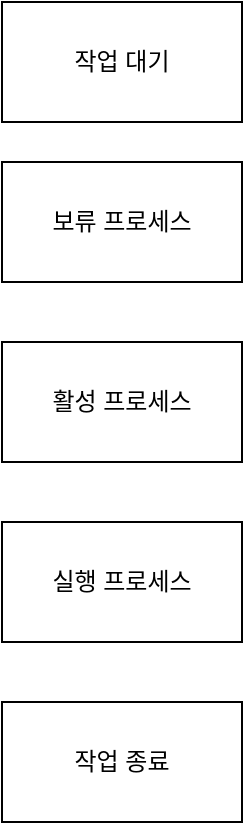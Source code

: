 <mxfile version="14.5.0" type="device"><diagram id="NEhtstD3vIRMZ-N0Kc_l" name="Page-1"><mxGraphModel dx="780" dy="820" grid="1" gridSize="10" guides="1" tooltips="1" connect="1" arrows="1" fold="1" page="1" pageScale="1" pageWidth="827" pageHeight="1169" math="0" shadow="0"><root><mxCell id="0"/><mxCell id="1" parent="0"/><mxCell id="zlwNwoL1z7ypdtP7nLPI-1" value="작업 대기" style="rounded=0;whiteSpace=wrap;html=1;" vertex="1" parent="1"><mxGeometry x="160" y="100" width="120" height="60" as="geometry"/></mxCell><mxCell id="zlwNwoL1z7ypdtP7nLPI-2" value="보류 프로세스" style="rounded=0;whiteSpace=wrap;html=1;" vertex="1" parent="1"><mxGeometry x="160" y="180" width="120" height="60" as="geometry"/></mxCell><mxCell id="zlwNwoL1z7ypdtP7nLPI-3" value="활성 프로세스" style="rounded=0;whiteSpace=wrap;html=1;" vertex="1" parent="1"><mxGeometry x="160" y="270" width="120" height="60" as="geometry"/></mxCell><mxCell id="zlwNwoL1z7ypdtP7nLPI-4" value="실행 프로세스" style="rounded=0;whiteSpace=wrap;html=1;" vertex="1" parent="1"><mxGeometry x="160" y="360" width="120" height="60" as="geometry"/></mxCell><mxCell id="zlwNwoL1z7ypdtP7nLPI-5" value="작업 종료" style="rounded=0;whiteSpace=wrap;html=1;" vertex="1" parent="1"><mxGeometry x="160" y="450" width="120" height="60" as="geometry"/></mxCell></root></mxGraphModel></diagram></mxfile>